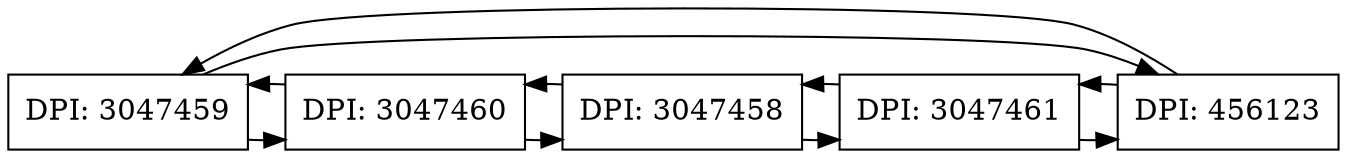 digraph G {

node[shape=box]
1890334347->1238687138
1890334347->2071483653
1238687138->734086137
1238687138->1890334347
734086137->2061147048
734086137->1238687138
2061147048->2071483653
2061147048->734086137
2071483653->1890334347
2071483653->2061147048
{rank=same;1890334347;1238687138;734086137;2061147048;2071483653;}
1890334347[label="DPI: 3047459"]
1238687138[label="DPI: 3047460"]
734086137[label="DPI: 3047458"]
2061147048[label="DPI: 3047461"]
2071483653[label="DPI: 456123"]


}
